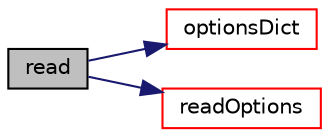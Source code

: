 digraph "read"
{
  bgcolor="transparent";
  edge [fontname="Helvetica",fontsize="10",labelfontname="Helvetica",labelfontsize="10"];
  node [fontname="Helvetica",fontsize="10",shape=record];
  rankdir="LR";
  Node1 [label="read",height=0.2,width=0.4,color="black", fillcolor="grey75", style="filled", fontcolor="black"];
  Node1 -> Node2 [color="midnightblue",fontsize="10",style="solid",fontname="Helvetica"];
  Node2 [label="optionsDict",height=0.2,width=0.4,color="red",URL="$a01762.html#a3143a3ff2555882cc1b3d4b5ccf8559e",tooltip="Return the \"options\" sub-dictionary if present otherwise return dict. "];
  Node1 -> Node3 [color="midnightblue",fontsize="10",style="solid",fontname="Helvetica"];
  Node3 [label="readOptions",height=0.2,width=0.4,color="red",URL="$a01762.html#a5c638dda7e72b7bc1006d23ab0f97d75",tooltip="Read options dictionary. "];
}
